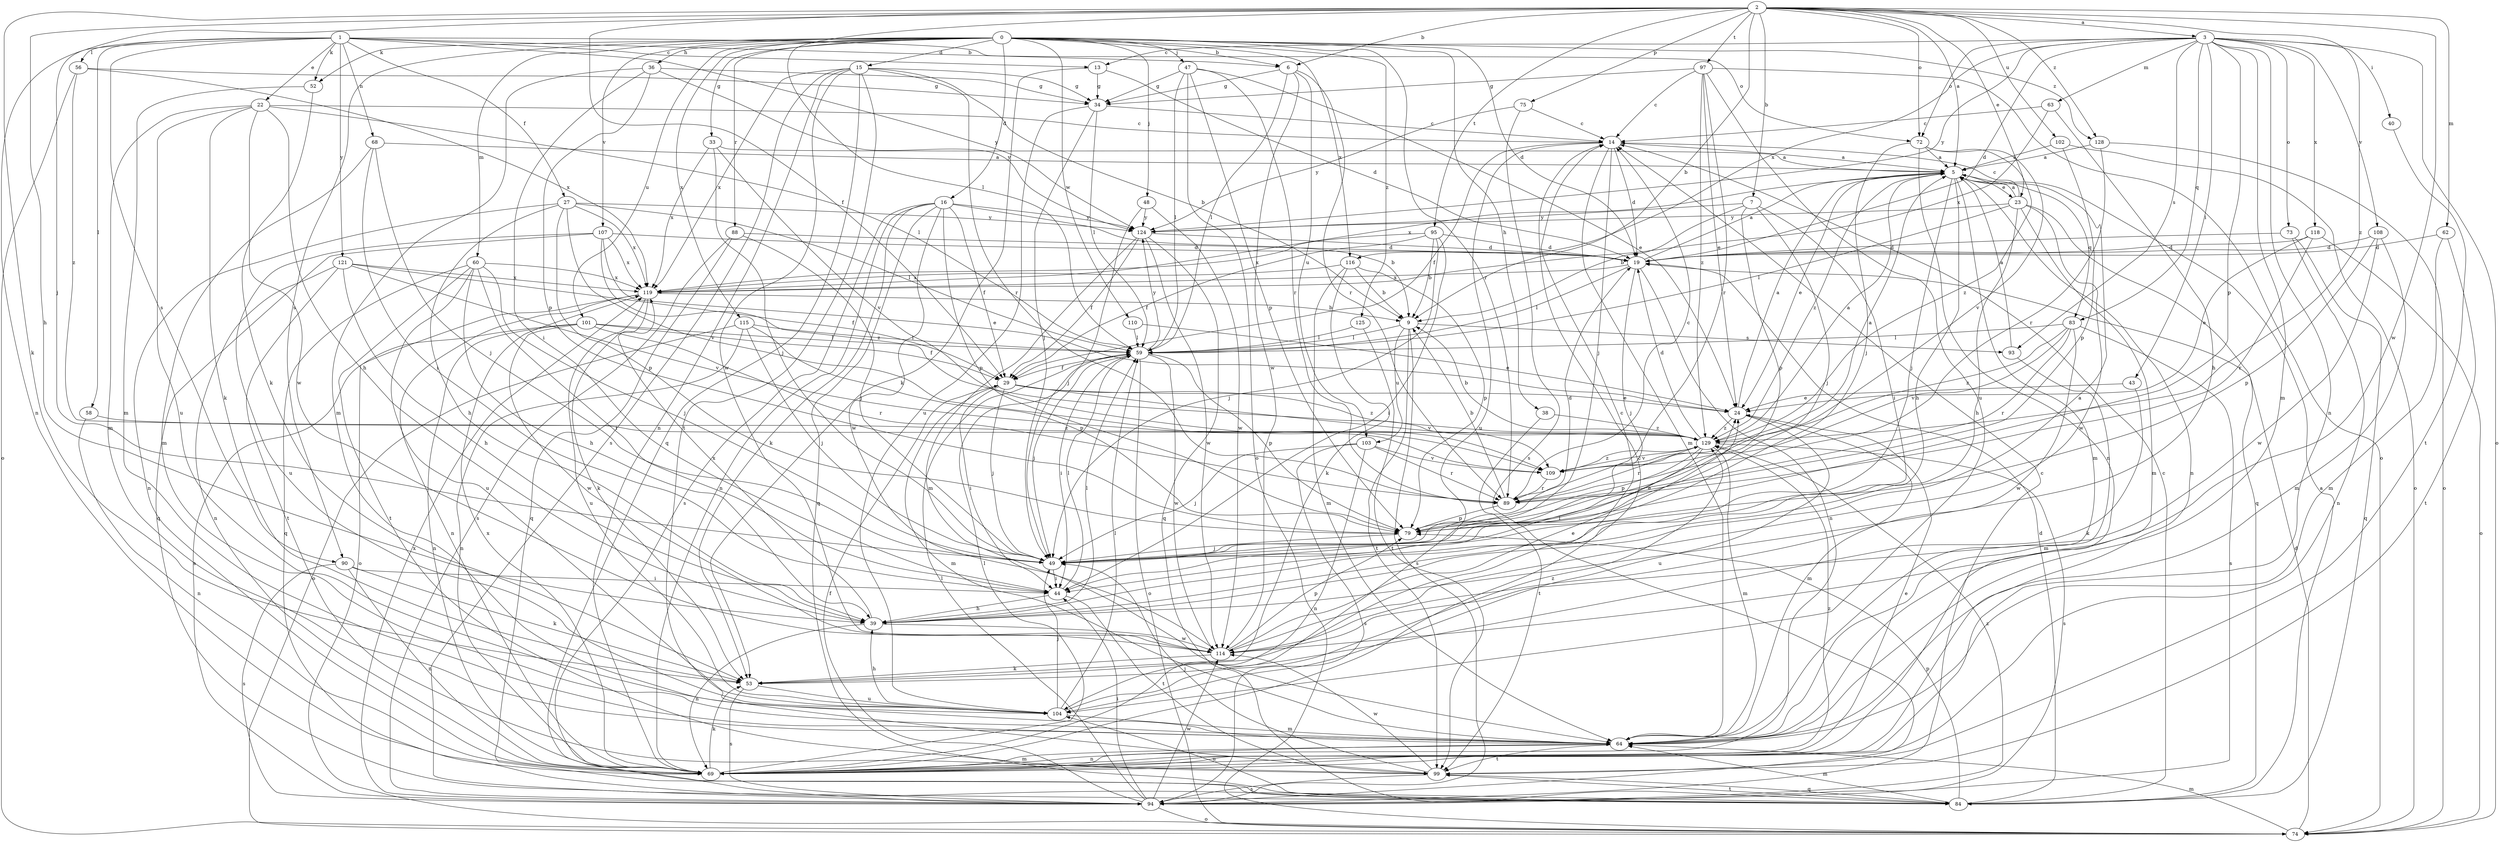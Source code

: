 strict digraph  {
0;
1;
2;
3;
5;
6;
7;
9;
13;
14;
15;
16;
19;
22;
23;
24;
27;
29;
33;
34;
36;
38;
39;
40;
43;
44;
47;
48;
49;
52;
53;
56;
58;
59;
60;
62;
63;
64;
68;
69;
72;
73;
74;
75;
79;
83;
84;
88;
89;
90;
93;
94;
95;
97;
99;
101;
102;
103;
104;
107;
108;
109;
110;
114;
115;
116;
118;
119;
121;
124;
125;
128;
129;
0 -> 6  [label=b];
0 -> 15  [label=d];
0 -> 16  [label=d];
0 -> 19  [label=d];
0 -> 33  [label=g];
0 -> 36  [label=h];
0 -> 38  [label=h];
0 -> 47  [label=j];
0 -> 48  [label=j];
0 -> 52  [label=k];
0 -> 60  [label=m];
0 -> 88  [label=r];
0 -> 89  [label=r];
0 -> 90  [label=s];
0 -> 101  [label=u];
0 -> 107  [label=v];
0 -> 110  [label=w];
0 -> 115  [label=x];
0 -> 116  [label=x];
0 -> 125  [label=z];
0 -> 128  [label=z];
1 -> 6  [label=b];
1 -> 13  [label=c];
1 -> 22  [label=e];
1 -> 27  [label=f];
1 -> 52  [label=k];
1 -> 56  [label=l];
1 -> 58  [label=l];
1 -> 68  [label=n];
1 -> 69  [label=n];
1 -> 72  [label=o];
1 -> 90  [label=s];
1 -> 121  [label=y];
1 -> 124  [label=y];
2 -> 3  [label=a];
2 -> 5  [label=a];
2 -> 6  [label=b];
2 -> 7  [label=b];
2 -> 9  [label=b];
2 -> 23  [label=e];
2 -> 29  [label=f];
2 -> 39  [label=h];
2 -> 49  [label=j];
2 -> 53  [label=k];
2 -> 59  [label=l];
2 -> 62  [label=m];
2 -> 72  [label=o];
2 -> 75  [label=p];
2 -> 95  [label=t];
2 -> 97  [label=t];
2 -> 102  [label=u];
2 -> 114  [label=w];
2 -> 128  [label=z];
2 -> 129  [label=z];
3 -> 13  [label=c];
3 -> 19  [label=d];
3 -> 40  [label=i];
3 -> 43  [label=i];
3 -> 63  [label=m];
3 -> 64  [label=m];
3 -> 69  [label=n];
3 -> 72  [label=o];
3 -> 73  [label=o];
3 -> 74  [label=o];
3 -> 79  [label=p];
3 -> 83  [label=q];
3 -> 93  [label=s];
3 -> 108  [label=v];
3 -> 116  [label=x];
3 -> 118  [label=x];
3 -> 124  [label=y];
5 -> 23  [label=e];
5 -> 24  [label=e];
5 -> 39  [label=h];
5 -> 49  [label=j];
5 -> 64  [label=m];
5 -> 69  [label=n];
5 -> 83  [label=q];
5 -> 119  [label=x];
5 -> 129  [label=z];
6 -> 34  [label=g];
6 -> 59  [label=l];
6 -> 89  [label=r];
6 -> 103  [label=u];
6 -> 114  [label=w];
7 -> 9  [label=b];
7 -> 44  [label=i];
7 -> 49  [label=j];
7 -> 79  [label=p];
7 -> 124  [label=y];
9 -> 59  [label=l];
9 -> 93  [label=s];
9 -> 94  [label=s];
9 -> 99  [label=t];
9 -> 103  [label=u];
13 -> 19  [label=d];
13 -> 34  [label=g];
13 -> 53  [label=k];
14 -> 5  [label=a];
14 -> 19  [label=d];
14 -> 29  [label=f];
14 -> 49  [label=j];
14 -> 64  [label=m];
14 -> 104  [label=u];
15 -> 9  [label=b];
15 -> 34  [label=g];
15 -> 69  [label=n];
15 -> 84  [label=q];
15 -> 89  [label=r];
15 -> 94  [label=s];
15 -> 99  [label=t];
15 -> 114  [label=w];
15 -> 119  [label=x];
16 -> 9  [label=b];
16 -> 29  [label=f];
16 -> 53  [label=k];
16 -> 69  [label=n];
16 -> 79  [label=p];
16 -> 84  [label=q];
16 -> 94  [label=s];
16 -> 114  [label=w];
16 -> 124  [label=y];
19 -> 5  [label=a];
19 -> 49  [label=j];
19 -> 59  [label=l];
19 -> 69  [label=n];
19 -> 119  [label=x];
22 -> 14  [label=c];
22 -> 39  [label=h];
22 -> 53  [label=k];
22 -> 59  [label=l];
22 -> 64  [label=m];
22 -> 104  [label=u];
22 -> 114  [label=w];
23 -> 5  [label=a];
23 -> 14  [label=c];
23 -> 39  [label=h];
23 -> 59  [label=l];
23 -> 64  [label=m];
23 -> 84  [label=q];
23 -> 114  [label=w];
23 -> 124  [label=y];
24 -> 5  [label=a];
24 -> 64  [label=m];
24 -> 104  [label=u];
24 -> 129  [label=z];
27 -> 39  [label=h];
27 -> 59  [label=l];
27 -> 69  [label=n];
27 -> 79  [label=p];
27 -> 109  [label=v];
27 -> 119  [label=x];
27 -> 124  [label=y];
29 -> 24  [label=e];
29 -> 44  [label=i];
29 -> 49  [label=j];
29 -> 64  [label=m];
29 -> 109  [label=v];
29 -> 129  [label=z];
33 -> 5  [label=a];
33 -> 49  [label=j];
33 -> 109  [label=v];
33 -> 119  [label=x];
34 -> 14  [label=c];
34 -> 49  [label=j];
34 -> 59  [label=l];
34 -> 104  [label=u];
36 -> 34  [label=g];
36 -> 44  [label=i];
36 -> 64  [label=m];
36 -> 79  [label=p];
36 -> 124  [label=y];
38 -> 99  [label=t];
38 -> 129  [label=z];
39 -> 5  [label=a];
39 -> 59  [label=l];
39 -> 69  [label=n];
39 -> 114  [label=w];
39 -> 119  [label=x];
40 -> 99  [label=t];
43 -> 24  [label=e];
43 -> 53  [label=k];
44 -> 39  [label=h];
44 -> 59  [label=l];
44 -> 99  [label=t];
47 -> 24  [label=e];
47 -> 34  [label=g];
47 -> 59  [label=l];
47 -> 74  [label=o];
47 -> 79  [label=p];
47 -> 89  [label=r];
48 -> 49  [label=j];
48 -> 114  [label=w];
48 -> 124  [label=y];
49 -> 24  [label=e];
49 -> 44  [label=i];
52 -> 53  [label=k];
52 -> 64  [label=m];
53 -> 14  [label=c];
53 -> 94  [label=s];
53 -> 104  [label=u];
56 -> 34  [label=g];
56 -> 74  [label=o];
56 -> 119  [label=x];
56 -> 129  [label=z];
58 -> 69  [label=n];
58 -> 129  [label=z];
59 -> 29  [label=f];
59 -> 44  [label=i];
59 -> 49  [label=j];
59 -> 74  [label=o];
59 -> 79  [label=p];
59 -> 114  [label=w];
59 -> 124  [label=y];
60 -> 39  [label=h];
60 -> 44  [label=i];
60 -> 49  [label=j];
60 -> 84  [label=q];
60 -> 99  [label=t];
60 -> 104  [label=u];
60 -> 119  [label=x];
62 -> 19  [label=d];
62 -> 64  [label=m];
62 -> 99  [label=t];
63 -> 14  [label=c];
63 -> 39  [label=h];
63 -> 119  [label=x];
64 -> 69  [label=n];
64 -> 99  [label=t];
68 -> 5  [label=a];
68 -> 44  [label=i];
68 -> 49  [label=j];
68 -> 64  [label=m];
69 -> 14  [label=c];
69 -> 24  [label=e];
69 -> 53  [label=k];
69 -> 59  [label=l];
69 -> 64  [label=m];
69 -> 119  [label=x];
69 -> 129  [label=z];
72 -> 5  [label=a];
72 -> 49  [label=j];
72 -> 69  [label=n];
72 -> 109  [label=v];
72 -> 129  [label=z];
73 -> 19  [label=d];
73 -> 69  [label=n];
73 -> 84  [label=q];
74 -> 19  [label=d];
74 -> 64  [label=m];
75 -> 14  [label=c];
75 -> 94  [label=s];
75 -> 124  [label=y];
79 -> 19  [label=d];
79 -> 49  [label=j];
83 -> 59  [label=l];
83 -> 89  [label=r];
83 -> 94  [label=s];
83 -> 109  [label=v];
83 -> 114  [label=w];
83 -> 129  [label=z];
84 -> 5  [label=a];
84 -> 14  [label=c];
84 -> 19  [label=d];
84 -> 64  [label=m];
84 -> 79  [label=p];
84 -> 99  [label=t];
84 -> 104  [label=u];
88 -> 19  [label=d];
88 -> 49  [label=j];
88 -> 84  [label=q];
88 -> 94  [label=s];
89 -> 9  [label=b];
89 -> 14  [label=c];
89 -> 79  [label=p];
90 -> 44  [label=i];
90 -> 53  [label=k];
90 -> 69  [label=n];
90 -> 94  [label=s];
93 -> 5  [label=a];
93 -> 64  [label=m];
94 -> 14  [label=c];
94 -> 29  [label=f];
94 -> 44  [label=i];
94 -> 59  [label=l];
94 -> 74  [label=o];
94 -> 114  [label=w];
94 -> 119  [label=x];
94 -> 129  [label=z];
95 -> 9  [label=b];
95 -> 19  [label=d];
95 -> 29  [label=f];
95 -> 44  [label=i];
95 -> 49  [label=j];
95 -> 119  [label=x];
97 -> 14  [label=c];
97 -> 24  [label=e];
97 -> 34  [label=g];
97 -> 74  [label=o];
97 -> 89  [label=r];
97 -> 104  [label=u];
97 -> 129  [label=z];
99 -> 49  [label=j];
99 -> 84  [label=q];
99 -> 94  [label=s];
99 -> 114  [label=w];
101 -> 29  [label=f];
101 -> 59  [label=l];
101 -> 69  [label=n];
101 -> 89  [label=r];
101 -> 94  [label=s];
101 -> 114  [label=w];
102 -> 5  [label=a];
102 -> 74  [label=o];
102 -> 79  [label=p];
103 -> 49  [label=j];
103 -> 69  [label=n];
103 -> 89  [label=r];
103 -> 94  [label=s];
103 -> 109  [label=v];
104 -> 39  [label=h];
104 -> 49  [label=j];
104 -> 59  [label=l];
104 -> 64  [label=m];
104 -> 129  [label=z];
107 -> 19  [label=d];
107 -> 24  [label=e];
107 -> 84  [label=q];
107 -> 104  [label=u];
107 -> 119  [label=x];
107 -> 129  [label=z];
108 -> 19  [label=d];
108 -> 64  [label=m];
108 -> 79  [label=p];
108 -> 114  [label=w];
109 -> 5  [label=a];
109 -> 89  [label=r];
109 -> 129  [label=z];
110 -> 24  [label=e];
110 -> 59  [label=l];
114 -> 24  [label=e];
114 -> 53  [label=k];
114 -> 79  [label=p];
115 -> 49  [label=j];
115 -> 59  [label=l];
115 -> 69  [label=n];
115 -> 74  [label=o];
115 -> 79  [label=p];
116 -> 9  [label=b];
116 -> 53  [label=k];
116 -> 64  [label=m];
116 -> 79  [label=p];
116 -> 119  [label=x];
118 -> 19  [label=d];
118 -> 24  [label=e];
118 -> 74  [label=o];
118 -> 89  [label=r];
119 -> 9  [label=b];
119 -> 53  [label=k];
119 -> 69  [label=n];
119 -> 74  [label=o];
119 -> 104  [label=u];
121 -> 29  [label=f];
121 -> 39  [label=h];
121 -> 69  [label=n];
121 -> 99  [label=t];
121 -> 109  [label=v];
121 -> 119  [label=x];
124 -> 19  [label=d];
124 -> 29  [label=f];
124 -> 64  [label=m];
124 -> 84  [label=q];
124 -> 114  [label=w];
125 -> 59  [label=l];
125 -> 99  [label=t];
128 -> 5  [label=a];
128 -> 74  [label=o];
128 -> 89  [label=r];
129 -> 5  [label=a];
129 -> 9  [label=b];
129 -> 19  [label=d];
129 -> 44  [label=i];
129 -> 64  [label=m];
129 -> 79  [label=p];
129 -> 89  [label=r];
129 -> 94  [label=s];
129 -> 109  [label=v];
}

